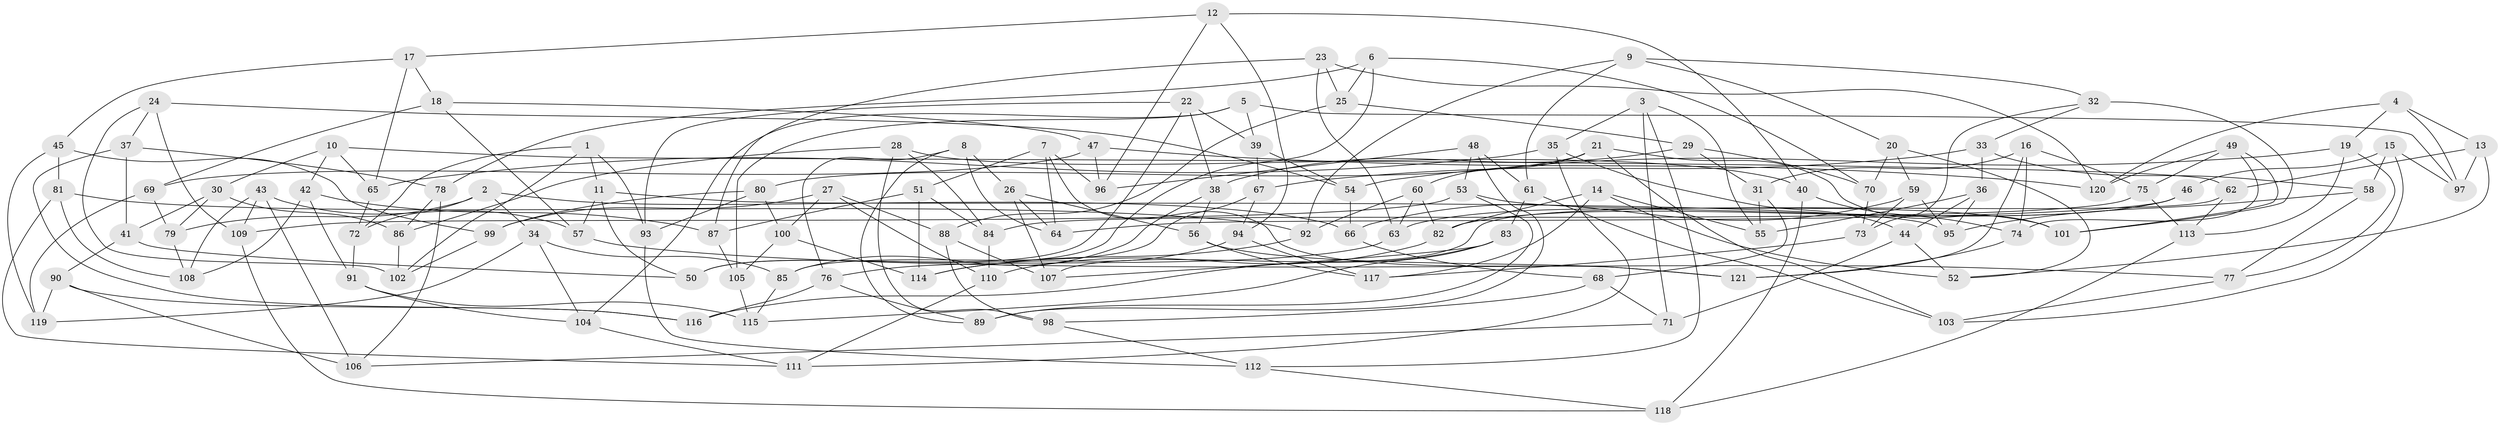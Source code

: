 // Generated by graph-tools (version 1.1) at 2025/02/03/09/25 03:02:56]
// undirected, 121 vertices, 242 edges
graph export_dot {
graph [start="1"]
  node [color=gray90,style=filled];
  1;
  2;
  3;
  4;
  5;
  6;
  7;
  8;
  9;
  10;
  11;
  12;
  13;
  14;
  15;
  16;
  17;
  18;
  19;
  20;
  21;
  22;
  23;
  24;
  25;
  26;
  27;
  28;
  29;
  30;
  31;
  32;
  33;
  34;
  35;
  36;
  37;
  38;
  39;
  40;
  41;
  42;
  43;
  44;
  45;
  46;
  47;
  48;
  49;
  50;
  51;
  52;
  53;
  54;
  55;
  56;
  57;
  58;
  59;
  60;
  61;
  62;
  63;
  64;
  65;
  66;
  67;
  68;
  69;
  70;
  71;
  72;
  73;
  74;
  75;
  76;
  77;
  78;
  79;
  80;
  81;
  82;
  83;
  84;
  85;
  86;
  87;
  88;
  89;
  90;
  91;
  92;
  93;
  94;
  95;
  96;
  97;
  98;
  99;
  100;
  101;
  102;
  103;
  104;
  105;
  106;
  107;
  108;
  109;
  110;
  111;
  112;
  113;
  114;
  115;
  116;
  117;
  118;
  119;
  120;
  121;
  1 -- 102;
  1 -- 93;
  1 -- 72;
  1 -- 11;
  2 -- 79;
  2 -- 66;
  2 -- 34;
  2 -- 72;
  3 -- 112;
  3 -- 35;
  3 -- 55;
  3 -- 71;
  4 -- 19;
  4 -- 13;
  4 -- 120;
  4 -- 97;
  5 -- 104;
  5 -- 39;
  5 -- 105;
  5 -- 97;
  6 -- 78;
  6 -- 70;
  6 -- 25;
  6 -- 50;
  7 -- 96;
  7 -- 121;
  7 -- 51;
  7 -- 64;
  8 -- 76;
  8 -- 64;
  8 -- 89;
  8 -- 26;
  9 -- 61;
  9 -- 92;
  9 -- 32;
  9 -- 20;
  10 -- 42;
  10 -- 65;
  10 -- 30;
  10 -- 62;
  11 -- 50;
  11 -- 57;
  11 -- 95;
  12 -- 96;
  12 -- 94;
  12 -- 40;
  12 -- 17;
  13 -- 52;
  13 -- 97;
  13 -- 62;
  14 -- 82;
  14 -- 55;
  14 -- 52;
  14 -- 117;
  15 -- 97;
  15 -- 46;
  15 -- 58;
  15 -- 103;
  16 -- 74;
  16 -- 75;
  16 -- 31;
  16 -- 121;
  17 -- 45;
  17 -- 18;
  17 -- 65;
  18 -- 69;
  18 -- 47;
  18 -- 57;
  19 -- 54;
  19 -- 77;
  19 -- 113;
  20 -- 59;
  20 -- 52;
  20 -- 70;
  21 -- 80;
  21 -- 101;
  21 -- 103;
  21 -- 60;
  22 -- 93;
  22 -- 50;
  22 -- 39;
  22 -- 38;
  23 -- 63;
  23 -- 25;
  23 -- 87;
  23 -- 120;
  24 -- 37;
  24 -- 54;
  24 -- 109;
  24 -- 102;
  25 -- 88;
  25 -- 29;
  26 -- 56;
  26 -- 64;
  26 -- 107;
  27 -- 100;
  27 -- 110;
  27 -- 99;
  27 -- 88;
  28 -- 86;
  28 -- 40;
  28 -- 98;
  28 -- 84;
  29 -- 38;
  29 -- 70;
  29 -- 31;
  30 -- 41;
  30 -- 86;
  30 -- 79;
  31 -- 68;
  31 -- 55;
  32 -- 73;
  32 -- 101;
  32 -- 33;
  33 -- 58;
  33 -- 67;
  33 -- 36;
  34 -- 85;
  34 -- 104;
  34 -- 119;
  35 -- 65;
  35 -- 111;
  35 -- 44;
  36 -- 55;
  36 -- 44;
  36 -- 95;
  37 -- 41;
  37 -- 78;
  37 -- 116;
  38 -- 56;
  38 -- 85;
  39 -- 67;
  39 -- 54;
  40 -- 74;
  40 -- 118;
  41 -- 50;
  41 -- 90;
  42 -- 87;
  42 -- 91;
  42 -- 108;
  43 -- 57;
  43 -- 108;
  43 -- 106;
  43 -- 109;
  44 -- 52;
  44 -- 71;
  45 -- 99;
  45 -- 119;
  45 -- 81;
  46 -- 63;
  46 -- 64;
  46 -- 82;
  47 -- 69;
  47 -- 120;
  47 -- 96;
  48 -- 96;
  48 -- 61;
  48 -- 89;
  48 -- 53;
  49 -- 75;
  49 -- 101;
  49 -- 74;
  49 -- 120;
  51 -- 114;
  51 -- 84;
  51 -- 87;
  53 -- 101;
  53 -- 89;
  53 -- 109;
  54 -- 66;
  56 -- 117;
  56 -- 121;
  57 -- 77;
  58 -- 77;
  58 -- 95;
  59 -- 66;
  59 -- 95;
  59 -- 73;
  60 -- 82;
  60 -- 92;
  60 -- 63;
  61 -- 103;
  61 -- 83;
  62 -- 107;
  62 -- 113;
  63 -- 76;
  65 -- 72;
  66 -- 68;
  67 -- 94;
  67 -- 85;
  68 -- 98;
  68 -- 71;
  69 -- 119;
  69 -- 79;
  70 -- 73;
  71 -- 106;
  72 -- 91;
  73 -- 117;
  74 -- 121;
  75 -- 113;
  75 -- 84;
  76 -- 116;
  76 -- 89;
  77 -- 103;
  78 -- 106;
  78 -- 86;
  79 -- 108;
  80 -- 99;
  80 -- 100;
  80 -- 93;
  81 -- 108;
  81 -- 111;
  81 -- 92;
  82 -- 110;
  83 -- 107;
  83 -- 115;
  83 -- 116;
  84 -- 110;
  85 -- 115;
  86 -- 102;
  87 -- 105;
  88 -- 107;
  88 -- 98;
  90 -- 116;
  90 -- 119;
  90 -- 106;
  91 -- 104;
  91 -- 115;
  92 -- 114;
  93 -- 112;
  94 -- 114;
  94 -- 117;
  98 -- 112;
  99 -- 102;
  100 -- 114;
  100 -- 105;
  104 -- 111;
  105 -- 115;
  109 -- 118;
  110 -- 111;
  112 -- 118;
  113 -- 118;
}
